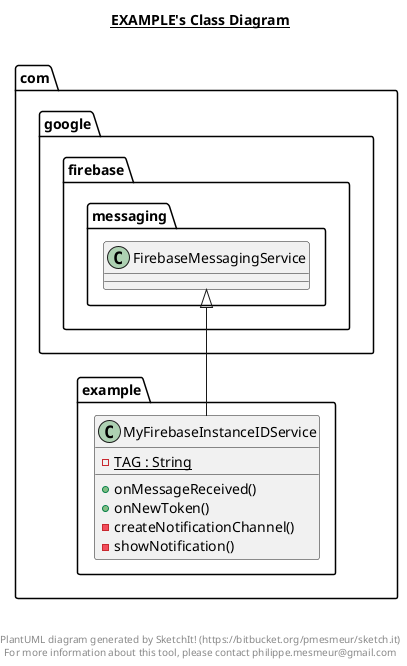 @startuml

title __EXAMPLE's Class Diagram__\n

  namespace com.example {
    class com.example.MyFirebaseInstanceIDService {
        {static} - TAG : String
        + onMessageReceived()
        + onNewToken()
        - createNotificationChannel()
        - showNotification()
    }
  }
  

  com.example.MyFirebaseInstanceIDService -up-|> com.google.firebase.messaging.FirebaseMessagingService


right footer


PlantUML diagram generated by SketchIt! (https://bitbucket.org/pmesmeur/sketch.it)
For more information about this tool, please contact philippe.mesmeur@gmail.com
endfooter

@enduml
